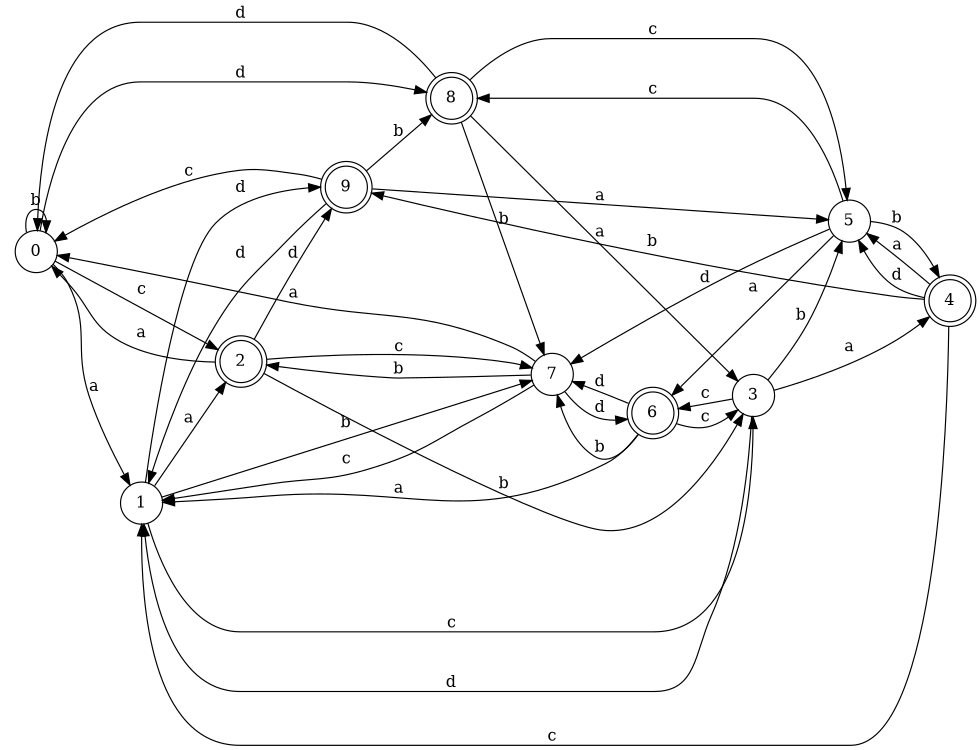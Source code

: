 digraph n8_9 {
__start0 [label="" shape="none"];

rankdir=LR;
size="8,5";

s0 [style="filled", color="black", fillcolor="white" shape="circle", label="0"];
s1 [style="filled", color="black", fillcolor="white" shape="circle", label="1"];
s2 [style="rounded,filled", color="black", fillcolor="white" shape="doublecircle", label="2"];
s3 [style="filled", color="black", fillcolor="white" shape="circle", label="3"];
s4 [style="rounded,filled", color="black", fillcolor="white" shape="doublecircle", label="4"];
s5 [style="filled", color="black", fillcolor="white" shape="circle", label="5"];
s6 [style="rounded,filled", color="black", fillcolor="white" shape="doublecircle", label="6"];
s7 [style="filled", color="black", fillcolor="white" shape="circle", label="7"];
s8 [style="rounded,filled", color="black", fillcolor="white" shape="doublecircle", label="8"];
s9 [style="rounded,filled", color="black", fillcolor="white" shape="doublecircle", label="9"];
s0 -> s1 [label="a"];
s0 -> s0 [label="b"];
s0 -> s2 [label="c"];
s0 -> s8 [label="d"];
s1 -> s2 [label="a"];
s1 -> s7 [label="b"];
s1 -> s3 [label="c"];
s1 -> s9 [label="d"];
s2 -> s0 [label="a"];
s2 -> s3 [label="b"];
s2 -> s7 [label="c"];
s2 -> s9 [label="d"];
s3 -> s4 [label="a"];
s3 -> s5 [label="b"];
s3 -> s6 [label="c"];
s3 -> s1 [label="d"];
s4 -> s5 [label="a"];
s4 -> s9 [label="b"];
s4 -> s1 [label="c"];
s4 -> s5 [label="d"];
s5 -> s6 [label="a"];
s5 -> s4 [label="b"];
s5 -> s8 [label="c"];
s5 -> s7 [label="d"];
s6 -> s1 [label="a"];
s6 -> s7 [label="b"];
s6 -> s3 [label="c"];
s6 -> s7 [label="d"];
s7 -> s0 [label="a"];
s7 -> s2 [label="b"];
s7 -> s1 [label="c"];
s7 -> s6 [label="d"];
s8 -> s3 [label="a"];
s8 -> s7 [label="b"];
s8 -> s5 [label="c"];
s8 -> s0 [label="d"];
s9 -> s5 [label="a"];
s9 -> s8 [label="b"];
s9 -> s0 [label="c"];
s9 -> s1 [label="d"];

}